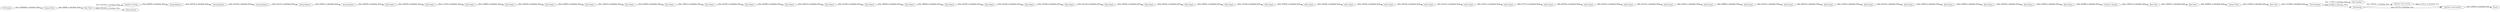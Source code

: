 digraph {
	"8059122662119383138_31" [label="Rule Engine"]
	"8059122662119383138_69" [label="Rule Engine"]
	"8059122662119383138_39" [label="Rule Engine"]
	"8059122662119383138_44" [label="Rule Engine"]
	"8059122662119383138_53" [label="Rule Engine"]
	"8059122662119383138_34" [label="Rule Engine"]
	"8059122662119383138_30" [label="Rule Engine"]
	"8059122662119383138_70" [label="Rule Engine"]
	"8059122662119383138_73" [label="Data Explorer"]
	"8059122662119383138_65" [label="Rule Engine"]
	"8059122662119383138_27" [label="CSV Reader"]
	"8059122662119383138_80" [label=Partitioning]
	"8059122662119383138_47" [label="Rule Engine"]
	"8059122662119383138_64" [label="Rule Engine"]
	"8059122662119383138_38" [label="Rule Engine"]
	"8059122662119383138_46" [label="Rule Engine"]
	"8059122662119383138_54" [label="Rule Engine"]
	"8059122662119383138_57" [label="Rule Engine"]
	"8059122662119383138_71" [label="Rule Engine"]
	"8059122662119383138_75" [label="Row Filter"]
	"8059122662119383138_45" [label="Rule Engine"]
	"8059122662119383138_63" [label="Rule Engine"]
	"8059122662119383138_67" [label="Rule Engine"]
	"8059122662119383138_32" [label="Rule Engine"]
	"8059122662119383138_56" [label="Rule Engine"]
	"8059122662119383138_52" [label="Rule Engine"]
	"8059122662119383138_41" [label="Rule Engine"]
	"8059122662119383138_79" [label="Row Filter"]
	"8059122662119383138_40" [label="Rule Engine"]
	"8059122662119383138_66" [label="Rule Engine"]
	"8059122662119383138_23" [label="Color Manager"]
	"8059122662119383138_37" [label="Rule Engine"]
	"8059122662119383138_51" [label="Rule Engine"]
	"8059122662119383138_21" [label="String Replacer"]
	"8059122662119383138_49" [label="Rule Engine"]
	"8059122662119383138_58" [label="Rule Engine"]
	"8059122662119383138_55" [label="Rule Engine"]
	"8059122662119383138_81" [label="Decision Tree Learner"]
	"8059122662119383138_77" [label="Row Filter"]
	"8059122662119383138_83" [label=Scorer]
	"8059122662119383138_42" [label="Rule Engine"]
	"8059122662119383138_50" [label="Rule Engine"]
	"8059122662119383138_82" [label="Decision Tree Predictor"]
	"8059122662119383138_60" [label="Rule Engine"]
	"8059122662119383138_35" [label="Rule Engine"]
	"8059122662119383138_12" [label="Row Filter"]
	"8059122662119383138_16" [label="Number To String"]
	"8059122662119383138_43" [label="Rule Engine"]
	"8059122662119383138_78" [label="Column Filter"]
	"8059122662119383138_59" [label="Rule Engine"]
	"8059122662119383138_72" [label="String To Number"]
	"8059122662119383138_48" [label="Rule Engine"]
	"8059122662119383138_62" [label="Rule Engine"]
	"8059122662119383138_13" [label="Column Filter"]
	"8059122662119383138_68" [label="Rule Engine"]
	"8059122662119383138_17" [label="String Replacer"]
	"8059122662119383138_33" [label="Rule Engine"]
	"8059122662119383138_19" [label="String Replacer"]
	"8059122662119383138_20" [label="String Replacer"]
	"8059122662119383138_18" [label="String Replacer"]
	"8059122662119383138_61" [label="Rule Engine"]
	"8059122662119383138_36" [label="Rule Engine"]
	"8059122662119383138_28" [label="Rule Engine"]
	"8059122662119383138_15" [label="Data Explorer"]
	"8059122662119383138_51" -> "8059122662119383138_52" [label="data: 376878; is_blocking: False"]
	"8059122662119383138_31" -> "8059122662119383138_32" [label="data: 104866; is_blocking: False"]
	"8059122662119383138_66" -> "8059122662119383138_67" [label="data: 267104; is_blocking: False"]
	"8059122662119383138_32" -> "8059122662119383138_34" [label="data: 105420; is_blocking: False"]
	"8059122662119383138_37" -> "8059122662119383138_38" [label="data: 223487; is_blocking: False"]
	"8059122662119383138_69" -> "8059122662119383138_70" [label="data: 359199; is_blocking: False"]
	"8059122662119383138_40" -> "8059122662119383138_42" [label="data: 167338; is_blocking: False"]
	"8059122662119383138_59" -> "8059122662119383138_60" [label="data: 264753; is_blocking: False"]
	"8059122662119383138_67" -> "8059122662119383138_68" [label="data: 320454; is_blocking: False"]
	"8059122662119383138_79" -> "8059122662119383138_23" [label="data: 1151586; is_blocking: False"]
	"8059122662119383138_45" -> "8059122662119383138_46" [label="data: 347269; is_blocking: False"]
	"8059122662119383138_12" -> "8059122662119383138_15" [label="data: 8761920; is_blocking: False"]
	"8059122662119383138_82" -> "8059122662119383138_83" [label="data: 538463; is_blocking: False"]
	"8059122662119383138_62" -> "8059122662119383138_63" [label="data: 309886; is_blocking: False"]
	"8059122662119383138_46" -> "8059122662119383138_47" [label="data: 231136; is_blocking: False"]
	"8059122662119383138_34" -> "8059122662119383138_33" [label="data: 230960; is_blocking: False"]
	"8059122662119383138_50" -> "8059122662119383138_49" [label="data: 350667; is_blocking: False"]
	"8059122662119383138_41" -> "8059122662119383138_43" [label="data: 189628; is_blocking: False"]
	"8059122662119383138_57" -> "8059122662119383138_56" [label="data: 310101; is_blocking: False"]
	"8059122662119383138_81" -> "8059122662119383138_82" [label="object: 133113; is_blocking: True"]
	"8059122662119383138_48" -> "8059122662119383138_50" [label="data: 243342; is_blocking: False"]
	"8059122662119383138_20" -> "8059122662119383138_21" [label="data: 246297; is_blocking: False"]
	"8059122662119383138_21" -> "8059122662119383138_28" [label="data: 245694; is_blocking: False"]
	"8059122662119383138_58" -> "8059122662119383138_59" [label="data: 295794; is_blocking: False"]
	"8059122662119383138_30" -> "8059122662119383138_31" [label="data: 117019; is_blocking: False"]
	"8059122662119383138_38" -> "8059122662119383138_39" [label="data: 222965; is_blocking: False"]
	"8059122662119383138_42" -> "8059122662119383138_41" [label="data: 190628; is_blocking: False"]
	"8059122662119383138_53" -> "8059122662119383138_54" [label="data: 270169; is_blocking: False"]
	"8059122662119383138_13" -> "8059122662119383138_12" [label="data: 60890; is_blocking: False"]
	"8059122662119383138_65" -> "8059122662119383138_66" [label="data: 311095; is_blocking: False"]
	"8059122662119383138_36" -> "8059122662119383138_37" [label="data: 139531; is_blocking: False"]
	"8059122662119383138_71" -> "8059122662119383138_72" [label="data: 309486; is_blocking: False"]
	"8059122662119383138_75" -> "8059122662119383138_77" [label="data: 7384527; is_blocking: False"]
	"8059122662119383138_44" -> "8059122662119383138_45" [label="data: 222192; is_blocking: False"]
	"8059122662119383138_35" -> "8059122662119383138_36" [label="data: 234826; is_blocking: False"]
	"8059122662119383138_47" -> "8059122662119383138_48" [label="data: 185502; is_blocking: False"]
	"8059122662119383138_39" -> "8059122662119383138_40" [label="data: 256276; is_blocking: False"]
	"8059122662119383138_80" -> "8059122662119383138_81" [label="data: 859942; is_blocking: True"]
	"8059122662119383138_19" -> "8059122662119383138_20" [label="data: 241357; is_blocking: False"]
	"8059122662119383138_27" -> "8059122662119383138_13" [label="data: 34589086; is_blocking: False"]
	"8059122662119383138_52" -> "8059122662119383138_53" [label="data: 343296; is_blocking: False"]
	"8059122662119383138_78" -> "8059122662119383138_79" [label="data: 119238; is_blocking: False"]
	"8059122662119383138_80" -> "8059122662119383138_82" [label="data: 447772; is_blocking: True"]
	"8059122662119383138_18" -> "8059122662119383138_19" [label="data: 241756; is_blocking: False"]
	"8059122662119383138_54" -> "8059122662119383138_55" [label="data: 342746; is_blocking: False"]
	"8059122662119383138_63" -> "8059122662119383138_64" [label="data: 441070; is_blocking: False"]
	"8059122662119383138_77" -> "8059122662119383138_78" [label="data: 2930601; is_blocking: False"]
	"8059122662119383138_23" -> "8059122662119383138_80" [label="data: 117603; is_blocking: False"]
	"8059122662119383138_43" -> "8059122662119383138_44" [label="data: 228709; is_blocking: False"]
	"8059122662119383138_33" -> "8059122662119383138_35" [label="data: 126543; is_blocking: False"]
	"8059122662119383138_68" -> "8059122662119383138_69" [label="data: 359486; is_blocking: False"]
	"8059122662119383138_70" -> "8059122662119383138_71" [label="data: 323029; is_blocking: False"]
	"8059122662119383138_28" -> "8059122662119383138_30" [label="data: 190305; is_blocking: False"]
	"8059122662119383138_12" -> "8059122662119383138_16" [label="data: 8761920; is_blocking: False"]
	"8059122662119383138_61" -> "8059122662119383138_62" [label="data: 229321; is_blocking: False"]
	"8059122662119383138_16" -> "8059122662119383138_17" [label="data: 204994; is_blocking: False"]
	"8059122662119383138_72" -> "8059122662119383138_75" [label="data: 1392235; is_blocking: False"]
	"8059122662119383138_49" -> "8059122662119383138_51" [label="data: 173359; is_blocking: False"]
	"8059122662119383138_56" -> "8059122662119383138_58" [label="data: 277727; is_blocking: False"]
	"8059122662119383138_60" -> "8059122662119383138_61" [label="data: 347123; is_blocking: False"]
	"8059122662119383138_55" -> "8059122662119383138_57" [label="data: 321197; is_blocking: False"]
	"8059122662119383138_64" -> "8059122662119383138_65" [label="data: 290370; is_blocking: False"]
	"8059122662119383138_17" -> "8059122662119383138_18" [label="data: 229748; is_blocking: False"]
	"8059122662119383138_23" -> "8059122662119383138_73" [label="data: 117603; is_blocking: False"]
	rankdir=LR
}
